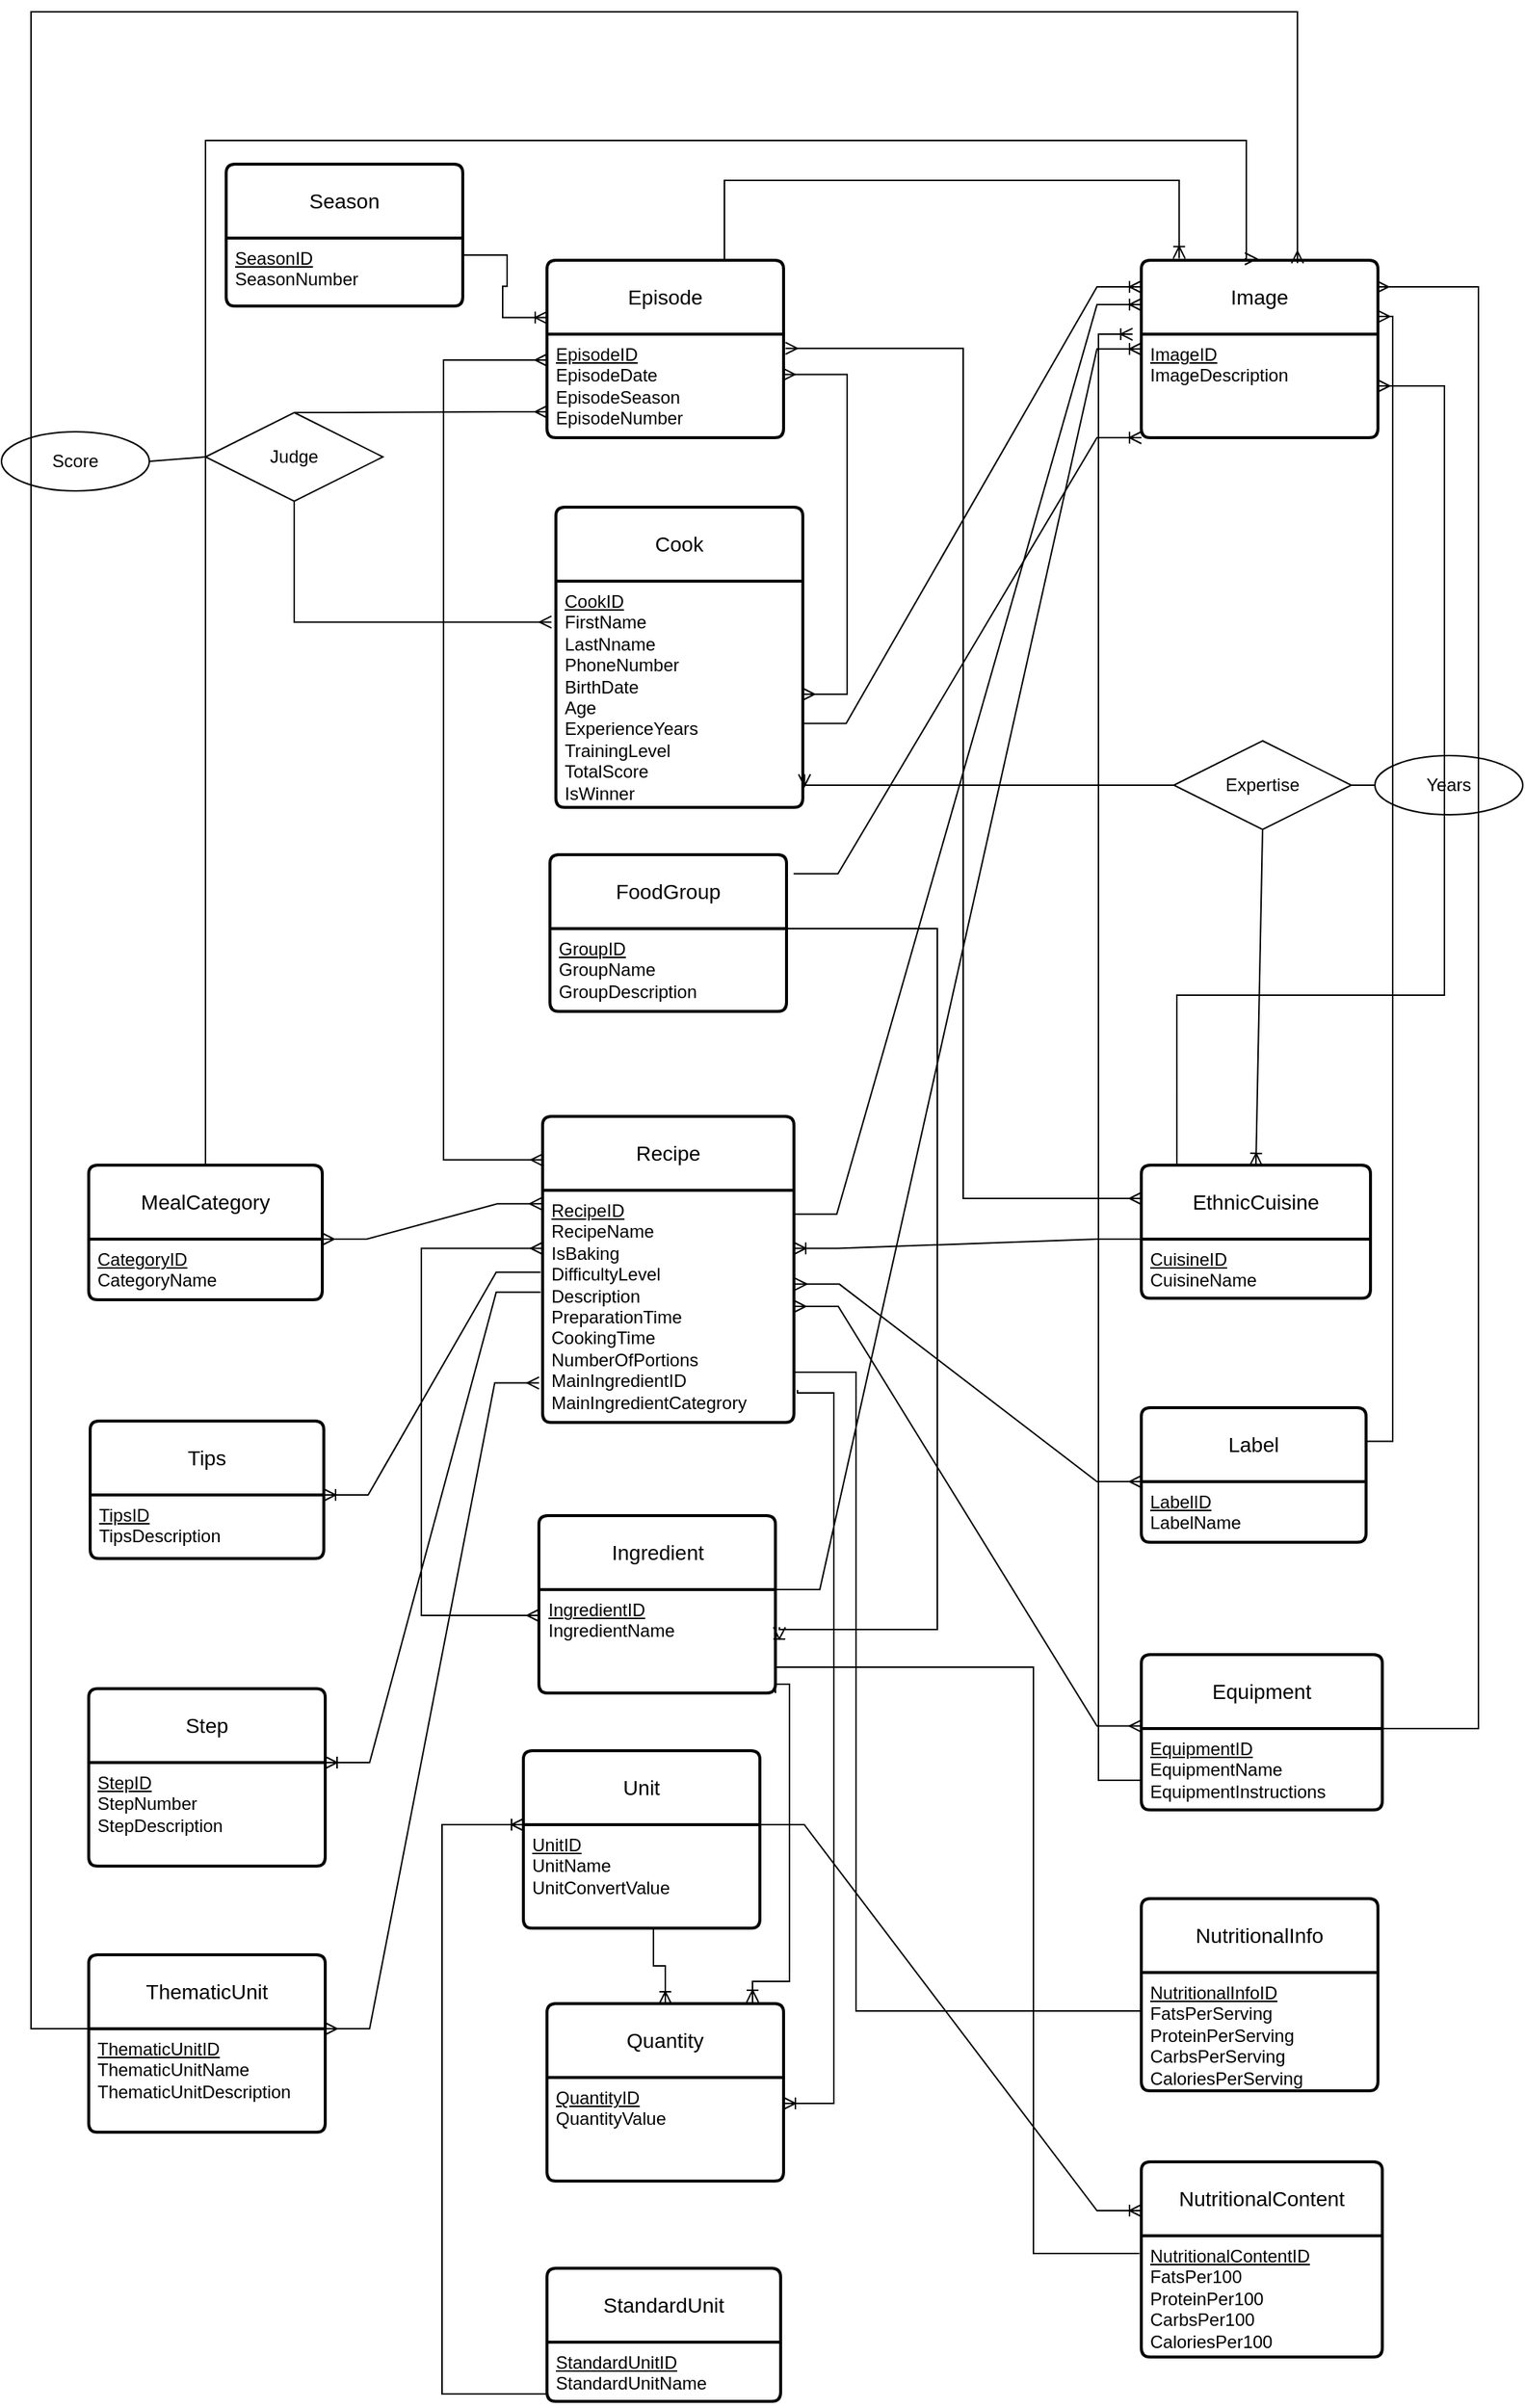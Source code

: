 <mxfile version="24.2.1" type="github">
  <diagram name="Page-1" id="vZL2R9rKv9laP-wcjCIe">
    <mxGraphModel dx="1690" dy="1369" grid="0" gridSize="10" guides="1" tooltips="1" connect="1" arrows="1" fold="1" page="0" pageScale="1" pageWidth="850" pageHeight="1100" math="0" shadow="0">
      <root>
        <mxCell id="0" />
        <mxCell id="1" parent="0" />
        <mxCell id="avBrp512WOhUkqU3lyuj-1" value="Recipe" style="swimlane;childLayout=stackLayout;horizontal=1;startSize=50;horizontalStack=0;rounded=1;fontSize=14;fontStyle=0;strokeWidth=2;resizeParent=0;resizeLast=1;shadow=0;dashed=0;align=center;arcSize=4;whiteSpace=wrap;html=1;" parent="1" vertex="1">
          <mxGeometry x="113" y="96" width="170" height="207" as="geometry" />
        </mxCell>
        <mxCell id="avBrp512WOhUkqU3lyuj-2" value="&lt;u&gt;RecipeID&lt;/u&gt;&lt;div&gt;RecipeName&lt;/div&gt;&lt;div&gt;IsBaking&lt;/div&gt;&lt;div&gt;DifficultyLevel&lt;/div&gt;&lt;div&gt;Description&lt;/div&gt;&lt;div&gt;PreparationTime&lt;/div&gt;&lt;div&gt;CookingTime&lt;/div&gt;&lt;div&gt;NumberOfPortions&lt;/div&gt;&lt;div&gt;MainIngredientID&lt;/div&gt;&lt;div&gt;MainIngredientCategrory&lt;/div&gt;" style="align=left;strokeColor=none;fillColor=none;spacingLeft=4;fontSize=12;verticalAlign=top;resizable=0;rotatable=0;part=1;html=1;" parent="avBrp512WOhUkqU3lyuj-1" vertex="1">
          <mxGeometry y="50" width="170" height="157" as="geometry" />
        </mxCell>
        <mxCell id="avBrp512WOhUkqU3lyuj-3" value="EthnicCuisine" style="swimlane;childLayout=stackLayout;horizontal=1;startSize=50;horizontalStack=0;rounded=1;fontSize=14;fontStyle=0;strokeWidth=2;resizeParent=0;resizeLast=1;shadow=0;dashed=0;align=center;arcSize=4;whiteSpace=wrap;html=1;" parent="1" vertex="1">
          <mxGeometry x="518" y="129" width="155" height="90" as="geometry" />
        </mxCell>
        <mxCell id="avBrp512WOhUkqU3lyuj-4" value="&lt;u&gt;CuisineID&lt;/u&gt;&lt;div&gt;CuisineName&lt;/div&gt;" style="align=left;strokeColor=none;fillColor=none;spacingLeft=4;fontSize=12;verticalAlign=top;resizable=0;rotatable=0;part=1;html=1;" parent="avBrp512WOhUkqU3lyuj-3" vertex="1">
          <mxGeometry y="50" width="155" height="40" as="geometry" />
        </mxCell>
        <mxCell id="avBrp512WOhUkqU3lyuj-11" value="Label" style="swimlane;childLayout=stackLayout;horizontal=1;startSize=50;horizontalStack=0;rounded=1;fontSize=14;fontStyle=0;strokeWidth=2;resizeParent=0;resizeLast=1;shadow=0;dashed=0;align=center;arcSize=4;whiteSpace=wrap;html=1;" parent="1" vertex="1">
          <mxGeometry x="518" y="293" width="152" height="91" as="geometry" />
        </mxCell>
        <mxCell id="avBrp512WOhUkqU3lyuj-12" value="&lt;u&gt;LabelID&lt;/u&gt;&lt;div&gt;LabelName&lt;/div&gt;" style="align=left;strokeColor=none;fillColor=none;spacingLeft=4;fontSize=12;verticalAlign=top;resizable=0;rotatable=0;part=1;html=1;" parent="avBrp512WOhUkqU3lyuj-11" vertex="1">
          <mxGeometry y="50" width="152" height="41" as="geometry" />
        </mxCell>
        <mxCell id="avBrp512WOhUkqU3lyuj-13" value="Equipment" style="swimlane;childLayout=stackLayout;horizontal=1;startSize=50;horizontalStack=0;rounded=1;fontSize=14;fontStyle=0;strokeWidth=2;resizeParent=0;resizeLast=1;shadow=0;dashed=0;align=center;arcSize=4;whiteSpace=wrap;html=1;" parent="1" vertex="1">
          <mxGeometry x="518" y="460" width="163" height="105" as="geometry" />
        </mxCell>
        <mxCell id="avBrp512WOhUkqU3lyuj-14" value="&lt;u&gt;EquipmentID&lt;/u&gt;&lt;div&gt;EquipmentName&lt;/div&gt;&lt;div&gt;EquipmentInstructions&lt;/div&gt;" style="align=left;strokeColor=none;fillColor=none;spacingLeft=4;fontSize=12;verticalAlign=top;resizable=0;rotatable=0;part=1;html=1;" parent="avBrp512WOhUkqU3lyuj-13" vertex="1">
          <mxGeometry y="50" width="163" height="55" as="geometry" />
        </mxCell>
        <mxCell id="avBrp512WOhUkqU3lyuj-15" value="MealCategory" style="swimlane;childLayout=stackLayout;horizontal=1;startSize=50;horizontalStack=0;rounded=1;fontSize=14;fontStyle=0;strokeWidth=2;resizeParent=0;resizeLast=1;shadow=0;dashed=0;align=center;arcSize=4;whiteSpace=wrap;html=1;" parent="1" vertex="1">
          <mxGeometry x="-194" y="129" width="158" height="91" as="geometry" />
        </mxCell>
        <mxCell id="avBrp512WOhUkqU3lyuj-16" value="&lt;u&gt;CategoryID&lt;/u&gt;&lt;div&gt;CategoryName&lt;/div&gt;" style="align=left;strokeColor=none;fillColor=none;spacingLeft=4;fontSize=12;verticalAlign=top;resizable=0;rotatable=0;part=1;html=1;" parent="avBrp512WOhUkqU3lyuj-15" vertex="1">
          <mxGeometry y="50" width="158" height="41" as="geometry" />
        </mxCell>
        <mxCell id="avBrp512WOhUkqU3lyuj-17" value="Tips" style="swimlane;childLayout=stackLayout;horizontal=1;startSize=50;horizontalStack=0;rounded=1;fontSize=14;fontStyle=0;strokeWidth=2;resizeParent=0;resizeLast=1;shadow=0;dashed=0;align=center;arcSize=4;whiteSpace=wrap;html=1;" parent="1" vertex="1">
          <mxGeometry x="-193" y="302" width="158" height="93" as="geometry" />
        </mxCell>
        <mxCell id="avBrp512WOhUkqU3lyuj-18" value="&lt;u&gt;TipsID&lt;/u&gt;&lt;div&gt;TipsDescription&lt;/div&gt;" style="align=left;strokeColor=none;fillColor=none;spacingLeft=4;fontSize=12;verticalAlign=top;resizable=0;rotatable=0;part=1;html=1;" parent="avBrp512WOhUkqU3lyuj-17" vertex="1">
          <mxGeometry y="50" width="158" height="43" as="geometry" />
        </mxCell>
        <mxCell id="avBrp512WOhUkqU3lyuj-19" value="Step" style="swimlane;childLayout=stackLayout;horizontal=1;startSize=50;horizontalStack=0;rounded=1;fontSize=14;fontStyle=0;strokeWidth=2;resizeParent=0;resizeLast=1;shadow=0;dashed=0;align=center;arcSize=4;whiteSpace=wrap;html=1;" parent="1" vertex="1">
          <mxGeometry x="-194" y="483" width="160" height="120" as="geometry" />
        </mxCell>
        <mxCell id="avBrp512WOhUkqU3lyuj-20" value="&lt;u&gt;StepID&lt;/u&gt;&lt;div&gt;StepNumber&lt;/div&gt;&lt;div&gt;StepDescription&lt;/div&gt;" style="align=left;strokeColor=none;fillColor=none;spacingLeft=4;fontSize=12;verticalAlign=top;resizable=0;rotatable=0;part=1;html=1;" parent="avBrp512WOhUkqU3lyuj-19" vertex="1">
          <mxGeometry y="50" width="160" height="70" as="geometry" />
        </mxCell>
        <mxCell id="avBrp512WOhUkqU3lyuj-21" value="Ingredient" style="swimlane;childLayout=stackLayout;horizontal=1;startSize=50;horizontalStack=0;rounded=1;fontSize=14;fontStyle=0;strokeWidth=2;resizeParent=0;resizeLast=1;shadow=0;dashed=0;align=center;arcSize=4;whiteSpace=wrap;html=1;" parent="1" vertex="1">
          <mxGeometry x="110.5" y="366" width="160" height="120" as="geometry" />
        </mxCell>
        <mxCell id="avBrp512WOhUkqU3lyuj-22" value="&lt;u&gt;IngredientID&lt;/u&gt;&lt;div&gt;IngredientName&lt;/div&gt;" style="align=left;strokeColor=none;fillColor=none;spacingLeft=4;fontSize=12;verticalAlign=top;resizable=0;rotatable=0;part=1;html=1;" parent="avBrp512WOhUkqU3lyuj-21" vertex="1">
          <mxGeometry y="50" width="160" height="70" as="geometry" />
        </mxCell>
        <mxCell id="avBrp512WOhUkqU3lyuj-23" value="Unit" style="swimlane;childLayout=stackLayout;horizontal=1;startSize=50;horizontalStack=0;rounded=1;fontSize=14;fontStyle=0;strokeWidth=2;resizeParent=0;resizeLast=1;shadow=0;dashed=0;align=center;arcSize=4;whiteSpace=wrap;html=1;" parent="1" vertex="1">
          <mxGeometry x="100" y="525" width="160" height="120" as="geometry" />
        </mxCell>
        <mxCell id="avBrp512WOhUkqU3lyuj-24" value="&lt;u&gt;UnitID&lt;/u&gt;&lt;div&gt;UnitName&lt;/div&gt;&lt;div&gt;UnitConvertValue&lt;/div&gt;" style="align=left;strokeColor=none;fillColor=none;spacingLeft=4;fontSize=12;verticalAlign=top;resizable=0;rotatable=0;part=1;html=1;" parent="avBrp512WOhUkqU3lyuj-23" vertex="1">
          <mxGeometry y="50" width="160" height="70" as="geometry" />
        </mxCell>
        <mxCell id="avBrp512WOhUkqU3lyuj-25" value="Quantity" style="swimlane;childLayout=stackLayout;horizontal=1;startSize=50;horizontalStack=0;rounded=1;fontSize=14;fontStyle=0;strokeWidth=2;resizeParent=0;resizeLast=1;shadow=0;dashed=0;align=center;arcSize=4;whiteSpace=wrap;html=1;" parent="1" vertex="1">
          <mxGeometry x="116" y="696" width="160" height="120" as="geometry" />
        </mxCell>
        <mxCell id="avBrp512WOhUkqU3lyuj-26" value="&lt;u&gt;QuantityID&lt;/u&gt;&lt;div&gt;QuantityValue&lt;/div&gt;" style="align=left;strokeColor=none;fillColor=none;spacingLeft=4;fontSize=12;verticalAlign=top;resizable=0;rotatable=0;part=1;html=1;" parent="avBrp512WOhUkqU3lyuj-25" vertex="1">
          <mxGeometry y="50" width="160" height="70" as="geometry" />
        </mxCell>
        <mxCell id="avBrp512WOhUkqU3lyuj-27" value="StandardUnit" style="swimlane;childLayout=stackLayout;horizontal=1;startSize=50;horizontalStack=0;rounded=1;fontSize=14;fontStyle=0;strokeWidth=2;resizeParent=0;resizeLast=1;shadow=0;dashed=0;align=center;arcSize=4;whiteSpace=wrap;html=1;" parent="1" vertex="1">
          <mxGeometry x="116" y="875" width="158" height="90" as="geometry" />
        </mxCell>
        <mxCell id="avBrp512WOhUkqU3lyuj-28" value="&lt;div&gt;&lt;u&gt;StandardUnitID&lt;/u&gt;&lt;/div&gt;&lt;div&gt;StandardUnitName&lt;/div&gt;" style="align=left;strokeColor=none;fillColor=none;spacingLeft=4;fontSize=12;verticalAlign=top;resizable=0;rotatable=0;part=1;html=1;" parent="avBrp512WOhUkqU3lyuj-27" vertex="1">
          <mxGeometry y="50" width="158" height="40" as="geometry" />
        </mxCell>
        <mxCell id="avBrp512WOhUkqU3lyuj-29" value="FoodGroup" style="swimlane;childLayout=stackLayout;horizontal=1;startSize=50;horizontalStack=0;rounded=1;fontSize=14;fontStyle=0;strokeWidth=2;resizeParent=0;resizeLast=1;shadow=0;dashed=0;align=center;arcSize=4;whiteSpace=wrap;html=1;" parent="1" vertex="1">
          <mxGeometry x="118" y="-81" width="160" height="106" as="geometry" />
        </mxCell>
        <mxCell id="avBrp512WOhUkqU3lyuj-30" value="&lt;u&gt;GroupID&lt;/u&gt;&lt;div&gt;GroupName&lt;/div&gt;&lt;div&gt;GroupDescription&lt;/div&gt;" style="align=left;strokeColor=none;fillColor=none;spacingLeft=4;fontSize=12;verticalAlign=top;resizable=0;rotatable=0;part=1;html=1;" parent="avBrp512WOhUkqU3lyuj-29" vertex="1">
          <mxGeometry y="50" width="160" height="56" as="geometry" />
        </mxCell>
        <mxCell id="avBrp512WOhUkqU3lyuj-31" value="ThematicUnit" style="swimlane;childLayout=stackLayout;horizontal=1;startSize=50;horizontalStack=0;rounded=1;fontSize=14;fontStyle=0;strokeWidth=2;resizeParent=0;resizeLast=1;shadow=0;dashed=0;align=center;arcSize=4;whiteSpace=wrap;html=1;" parent="1" vertex="1">
          <mxGeometry x="-194" y="663" width="160" height="120" as="geometry" />
        </mxCell>
        <mxCell id="avBrp512WOhUkqU3lyuj-32" value="&lt;u&gt;ThematicUnitID&lt;/u&gt;&lt;div&gt;ThematicUnitName&lt;/div&gt;&lt;div&gt;ThematicUnitDescription&lt;/div&gt;" style="align=left;strokeColor=none;fillColor=none;spacingLeft=4;fontSize=12;verticalAlign=top;resizable=0;rotatable=0;part=1;html=1;" parent="avBrp512WOhUkqU3lyuj-31" vertex="1">
          <mxGeometry y="50" width="160" height="70" as="geometry" />
        </mxCell>
        <mxCell id="avBrp512WOhUkqU3lyuj-33" value="Cook" style="swimlane;childLayout=stackLayout;horizontal=1;startSize=50;horizontalStack=0;rounded=1;fontSize=14;fontStyle=0;strokeWidth=2;resizeParent=0;resizeLast=1;shadow=0;dashed=0;align=center;arcSize=4;whiteSpace=wrap;html=1;" parent="1" vertex="1">
          <mxGeometry x="122" y="-316" width="167" height="203" as="geometry" />
        </mxCell>
        <mxCell id="avBrp512WOhUkqU3lyuj-34" value="&lt;u&gt;CookID&lt;/u&gt;&lt;div&gt;FirstName&lt;/div&gt;&lt;div&gt;LastNname&lt;/div&gt;&lt;div&gt;PhoneNumber&lt;/div&gt;&lt;div&gt;BirthDate&lt;/div&gt;&lt;div&gt;Age&lt;/div&gt;&lt;div&gt;ExperienceYears&lt;/div&gt;&lt;div&gt;TrainingLevel&lt;/div&gt;&lt;div&gt;TotalScore&lt;/div&gt;&lt;div&gt;IsWinner&lt;/div&gt;" style="align=left;strokeColor=none;fillColor=none;spacingLeft=4;fontSize=12;verticalAlign=top;resizable=0;rotatable=0;part=1;html=1;" parent="avBrp512WOhUkqU3lyuj-33" vertex="1">
          <mxGeometry y="50" width="167" height="153" as="geometry" />
        </mxCell>
        <mxCell id="avBrp512WOhUkqU3lyuj-37" value="Episode" style="swimlane;childLayout=stackLayout;horizontal=1;startSize=50;horizontalStack=0;rounded=1;fontSize=14;fontStyle=0;strokeWidth=2;resizeParent=0;resizeLast=1;shadow=0;dashed=0;align=center;arcSize=4;whiteSpace=wrap;html=1;" parent="1" vertex="1">
          <mxGeometry x="116" y="-483" width="160" height="120" as="geometry" />
        </mxCell>
        <mxCell id="avBrp512WOhUkqU3lyuj-38" value="&lt;u&gt;EpisodeID&lt;/u&gt;&lt;div&gt;EpisodeDate&lt;/div&gt;&lt;div&gt;EpisodeSeason&lt;/div&gt;&lt;div&gt;EpisodeNumber&lt;/div&gt;&lt;div&gt;&lt;br&gt;&lt;/div&gt;" style="align=left;strokeColor=none;fillColor=none;spacingLeft=4;fontSize=12;verticalAlign=top;resizable=0;rotatable=0;part=1;html=1;" parent="avBrp512WOhUkqU3lyuj-37" vertex="1">
          <mxGeometry y="50" width="160" height="70" as="geometry" />
        </mxCell>
        <mxCell id="avBrp512WOhUkqU3lyuj-39" value="Image" style="swimlane;childLayout=stackLayout;horizontal=1;startSize=50;horizontalStack=0;rounded=1;fontSize=14;fontStyle=0;strokeWidth=2;resizeParent=0;resizeLast=1;shadow=0;dashed=0;align=center;arcSize=4;whiteSpace=wrap;html=1;" parent="1" vertex="1">
          <mxGeometry x="518" y="-483" width="160" height="120" as="geometry" />
        </mxCell>
        <mxCell id="avBrp512WOhUkqU3lyuj-40" value="&lt;u&gt;ImageID&lt;/u&gt;&lt;div&gt;ImageDescription&lt;/div&gt;" style="align=left;strokeColor=none;fillColor=none;spacingLeft=4;fontSize=12;verticalAlign=top;resizable=0;rotatable=0;part=1;html=1;" parent="avBrp512WOhUkqU3lyuj-39" vertex="1">
          <mxGeometry y="50" width="160" height="70" as="geometry" />
        </mxCell>
        <mxCell id="avBrp512WOhUkqU3lyuj-44" value="NutritionalInfo" style="swimlane;childLayout=stackLayout;horizontal=1;startSize=50;horizontalStack=0;rounded=1;fontSize=14;fontStyle=0;strokeWidth=2;resizeParent=0;resizeLast=1;shadow=0;dashed=0;align=center;arcSize=4;whiteSpace=wrap;html=1;" parent="1" vertex="1">
          <mxGeometry x="518" y="625" width="160" height="130" as="geometry" />
        </mxCell>
        <mxCell id="avBrp512WOhUkqU3lyuj-45" value="&lt;div&gt;&lt;u&gt;NutritionalInfoID&lt;/u&gt;&lt;/div&gt;&lt;div&gt;FatsPerServing&lt;/div&gt;&lt;div&gt;ProteinPerServing&lt;/div&gt;&lt;div&gt;CarbsPerServing&lt;/div&gt;&lt;div&gt;CaloriesPerServing&lt;/div&gt;" style="align=left;strokeColor=none;fillColor=none;spacingLeft=4;fontSize=12;verticalAlign=top;resizable=0;rotatable=0;part=1;html=1;" parent="avBrp512WOhUkqU3lyuj-44" vertex="1">
          <mxGeometry y="50" width="160" height="80" as="geometry" />
        </mxCell>
        <mxCell id="avBrp512WOhUkqU3lyuj-46" value="NutritionalContent" style="swimlane;childLayout=stackLayout;horizontal=1;startSize=50;horizontalStack=0;rounded=1;fontSize=14;fontStyle=0;strokeWidth=2;resizeParent=0;resizeLast=1;shadow=0;dashed=0;align=center;arcSize=4;whiteSpace=wrap;html=1;" parent="1" vertex="1">
          <mxGeometry x="518" y="803" width="163" height="132" as="geometry" />
        </mxCell>
        <mxCell id="avBrp512WOhUkqU3lyuj-47" value="&lt;u&gt;NutritionalContentID&lt;/u&gt;&lt;div&gt;FatsPer100&lt;/div&gt;&lt;div&gt;ProteinPer100&lt;/div&gt;&lt;div&gt;CarbsPer100&lt;/div&gt;&lt;div&gt;CaloriesPer100&lt;/div&gt;" style="align=left;strokeColor=none;fillColor=none;spacingLeft=4;fontSize=12;verticalAlign=top;resizable=0;rotatable=0;part=1;html=1;" parent="avBrp512WOhUkqU3lyuj-46" vertex="1">
          <mxGeometry y="50" width="163" height="82" as="geometry" />
        </mxCell>
        <mxCell id="avBrp512WOhUkqU3lyuj-54" value="" style="edgeStyle=entityRelationEdgeStyle;fontSize=12;html=1;endArrow=ERoneToMany;rounded=0;entryX=1;entryY=0.25;entryDx=0;entryDy=0;exitX=0;exitY=0;exitDx=0;exitDy=0;" parent="1" source="avBrp512WOhUkqU3lyuj-4" target="avBrp512WOhUkqU3lyuj-2" edge="1">
          <mxGeometry width="100" height="100" relative="1" as="geometry">
            <mxPoint x="449" y="179" as="sourcePoint" />
            <mxPoint x="417" y="243" as="targetPoint" />
            <Array as="points">
              <mxPoint x="363" y="228" />
            </Array>
          </mxGeometry>
        </mxCell>
        <mxCell id="avBrp512WOhUkqU3lyuj-59" value="" style="edgeStyle=entityRelationEdgeStyle;fontSize=12;html=1;endArrow=ERoneToMany;rounded=0;entryX=1;entryY=0;entryDx=0;entryDy=0;exitX=-0.008;exitY=0.353;exitDx=0;exitDy=0;exitPerimeter=0;" parent="1" source="avBrp512WOhUkqU3lyuj-2" target="avBrp512WOhUkqU3lyuj-18" edge="1">
          <mxGeometry width="100" height="100" relative="1" as="geometry">
            <mxPoint x="2" y="358" as="sourcePoint" />
            <mxPoint x="102" y="258" as="targetPoint" />
          </mxGeometry>
        </mxCell>
        <mxCell id="avBrp512WOhUkqU3lyuj-60" value="" style="edgeStyle=entityRelationEdgeStyle;fontSize=12;html=1;endArrow=ERoneToMany;rounded=0;entryX=1;entryY=0;entryDx=0;entryDy=0;exitX=-0.008;exitY=0.439;exitDx=0;exitDy=0;exitPerimeter=0;" parent="1" source="avBrp512WOhUkqU3lyuj-2" target="avBrp512WOhUkqU3lyuj-20" edge="1">
          <mxGeometry width="100" height="100" relative="1" as="geometry">
            <mxPoint x="-7" y="472" as="sourcePoint" />
            <mxPoint x="93" y="372" as="targetPoint" />
          </mxGeometry>
        </mxCell>
        <mxCell id="avBrp512WOhUkqU3lyuj-62" value="" style="edgeStyle=entityRelationEdgeStyle;fontSize=12;html=1;endArrow=ERmany;startArrow=ERmany;rounded=0;entryX=-0.004;entryY=0.058;entryDx=0;entryDy=0;entryPerimeter=0;exitX=1;exitY=0;exitDx=0;exitDy=0;" parent="1" source="avBrp512WOhUkqU3lyuj-16" target="avBrp512WOhUkqU3lyuj-2" edge="1">
          <mxGeometry width="100" height="100" relative="1" as="geometry">
            <mxPoint x="-18" y="238" as="sourcePoint" />
            <mxPoint x="82" y="138" as="targetPoint" />
          </mxGeometry>
        </mxCell>
        <mxCell id="avBrp512WOhUkqU3lyuj-63" value="" style="edgeStyle=entityRelationEdgeStyle;fontSize=12;html=1;endArrow=ERmany;startArrow=ERmany;rounded=0;entryX=0;entryY=0;entryDx=0;entryDy=0;exitX=1.004;exitY=0.404;exitDx=0;exitDy=0;exitPerimeter=0;" parent="1" source="avBrp512WOhUkqU3lyuj-2" target="avBrp512WOhUkqU3lyuj-12" edge="1">
          <mxGeometry width="100" height="100" relative="1" as="geometry">
            <mxPoint x="324" y="269" as="sourcePoint" />
            <mxPoint x="362" y="380" as="targetPoint" />
          </mxGeometry>
        </mxCell>
        <mxCell id="avBrp512WOhUkqU3lyuj-64" value="" style="edgeStyle=entityRelationEdgeStyle;fontSize=12;html=1;endArrow=ERmany;startArrow=ERmany;rounded=0;entryX=0;entryY=0.46;entryDx=0;entryDy=0;entryPerimeter=0;" parent="1" source="avBrp512WOhUkqU3lyuj-2" target="avBrp512WOhUkqU3lyuj-13" edge="1">
          <mxGeometry width="100" height="100" relative="1" as="geometry">
            <mxPoint x="283.0" y="249.003" as="sourcePoint" />
            <mxPoint x="513.07" y="508.35" as="targetPoint" />
          </mxGeometry>
        </mxCell>
        <mxCell id="avBrp512WOhUkqU3lyuj-81" value="" style="endArrow=none;html=1;rounded=0;exitX=1;exitY=0.75;exitDx=0;exitDy=0;entryX=0;entryY=0.5;entryDx=0;entryDy=0;edgeStyle=orthogonalEdgeStyle;" parent="1" source="avBrp512WOhUkqU3lyuj-2" target="avBrp512WOhUkqU3lyuj-44" edge="1">
          <mxGeometry relative="1" as="geometry">
            <mxPoint x="319" y="510" as="sourcePoint" />
            <mxPoint x="479" y="510" as="targetPoint" />
            <Array as="points">
              <mxPoint x="325" y="269" />
              <mxPoint x="325" y="701" />
            </Array>
          </mxGeometry>
        </mxCell>
        <mxCell id="avBrp512WOhUkqU3lyuj-82" value="" style="edgeStyle=orthogonalEdgeStyle;fontSize=12;html=1;endArrow=ERoneToMany;rounded=0;entryX=1.017;entryY=0.363;entryDx=0;entryDy=0;entryPerimeter=0;exitX=1;exitY=0;exitDx=0;exitDy=0;" parent="1" source="avBrp512WOhUkqU3lyuj-30" target="avBrp512WOhUkqU3lyuj-22" edge="1">
          <mxGeometry width="100" height="100" relative="1" as="geometry">
            <mxPoint x="342" y="144" as="sourcePoint" />
            <mxPoint x="442" y="44" as="targetPoint" />
            <Array as="points">
              <mxPoint x="276" y="-31" />
              <mxPoint x="380" y="-31" />
              <mxPoint x="380" y="443" />
              <mxPoint x="273" y="443" />
            </Array>
          </mxGeometry>
        </mxCell>
        <mxCell id="avBrp512WOhUkqU3lyuj-83" value="" style="edgeStyle=orthogonalEdgeStyle;fontSize=12;html=1;endArrow=ERoneToMany;rounded=0;entryX=1;entryY=0.25;entryDx=0;entryDy=0;exitX=1.014;exitY=0.86;exitDx=0;exitDy=0;exitPerimeter=0;" parent="1" source="avBrp512WOhUkqU3lyuj-2" target="avBrp512WOhUkqU3lyuj-26" edge="1">
          <mxGeometry width="100" height="100" relative="1" as="geometry">
            <mxPoint x="319" y="857" as="sourcePoint" />
            <mxPoint x="419" y="757" as="targetPoint" />
            <Array as="points">
              <mxPoint x="310" y="283" />
              <mxPoint x="310" y="764" />
            </Array>
          </mxGeometry>
        </mxCell>
        <mxCell id="avBrp512WOhUkqU3lyuj-84" value="" style="edgeStyle=orthogonalEdgeStyle;fontSize=12;html=1;endArrow=ERoneToMany;rounded=0;entryX=0;entryY=0;entryDx=0;entryDy=0;exitX=0;exitY=0.5;exitDx=0;exitDy=0;" parent="1" source="avBrp512WOhUkqU3lyuj-28" target="avBrp512WOhUkqU3lyuj-24" edge="1">
          <mxGeometry width="100" height="100" relative="1" as="geometry">
            <mxPoint x="-50" y="915" as="sourcePoint" />
            <mxPoint x="50" y="815" as="targetPoint" />
            <Array as="points">
              <mxPoint x="45" y="960" />
              <mxPoint x="45" y="575" />
            </Array>
          </mxGeometry>
        </mxCell>
        <mxCell id="avBrp512WOhUkqU3lyuj-85" value="" style="edgeStyle=orthogonalEdgeStyle;fontSize=12;html=1;endArrow=ERoneToMany;rounded=0;entryX=0.5;entryY=0;entryDx=0;entryDy=0;exitX=0.55;exitY=0.986;exitDx=0;exitDy=0;exitPerimeter=0;" parent="1" source="avBrp512WOhUkqU3lyuj-24" target="avBrp512WOhUkqU3lyuj-25" edge="1">
          <mxGeometry width="100" height="100" relative="1" as="geometry">
            <mxPoint x="48" y="762" as="sourcePoint" />
            <mxPoint x="148" y="662" as="targetPoint" />
          </mxGeometry>
        </mxCell>
        <mxCell id="avBrp512WOhUkqU3lyuj-86" value="" style="endArrow=none;html=1;rounded=0;exitX=1;exitY=0.75;exitDx=0;exitDy=0;entryX=-0.008;entryY=0.158;entryDx=0;entryDy=0;entryPerimeter=0;edgeStyle=orthogonalEdgeStyle;" parent="1" source="avBrp512WOhUkqU3lyuj-22" target="avBrp512WOhUkqU3lyuj-47" edge="1">
          <mxGeometry relative="1" as="geometry">
            <mxPoint x="359" y="600" as="sourcePoint" />
            <mxPoint x="519" y="600" as="targetPoint" />
            <Array as="points">
              <mxPoint x="445" y="469" />
              <mxPoint x="445" y="865" />
            </Array>
          </mxGeometry>
        </mxCell>
        <mxCell id="avBrp512WOhUkqU3lyuj-87" value="" style="edgeStyle=orthogonalEdgeStyle;fontSize=12;html=1;endArrow=ERoneToMany;rounded=0;entryX=0.869;entryY=-0.008;entryDx=0;entryDy=0;entryPerimeter=0;exitX=1;exitY=1;exitDx=0;exitDy=0;" parent="1" source="avBrp512WOhUkqU3lyuj-22" target="avBrp512WOhUkqU3lyuj-25" edge="1">
          <mxGeometry width="100" height="100" relative="1" as="geometry">
            <mxPoint x="348" y="778" as="sourcePoint" />
            <mxPoint x="448" y="678" as="targetPoint" />
            <Array as="points">
              <mxPoint x="271" y="480" />
              <mxPoint x="280" y="480" />
              <mxPoint x="280" y="681" />
              <mxPoint x="255" y="681" />
            </Array>
          </mxGeometry>
        </mxCell>
        <mxCell id="avBrp512WOhUkqU3lyuj-88" value="" style="edgeStyle=entityRelationEdgeStyle;fontSize=12;html=1;endArrow=ERmany;startArrow=ERmany;rounded=0;exitX=1;exitY=0;exitDx=0;exitDy=0;entryX=-0.014;entryY=0.83;entryDx=0;entryDy=0;entryPerimeter=0;" parent="1" source="avBrp512WOhUkqU3lyuj-32" target="avBrp512WOhUkqU3lyuj-2" edge="1">
          <mxGeometry width="100" height="100" relative="1" as="geometry">
            <mxPoint x="-31" y="639" as="sourcePoint" />
            <mxPoint x="69" y="539" as="targetPoint" />
          </mxGeometry>
        </mxCell>
        <mxCell id="avBrp512WOhUkqU3lyuj-95" value="Judge" style="shape=rhombus;perimeter=rhombusPerimeter;whiteSpace=wrap;html=1;align=center;" parent="1" vertex="1">
          <mxGeometry x="-115" y="-380" width="120" height="60" as="geometry" />
        </mxCell>
        <mxCell id="avBrp512WOhUkqU3lyuj-96" value="" style="edgeStyle=elbowEdgeStyle;fontSize=12;html=1;endArrow=ERmany;rounded=0;entryX=-0.018;entryY=0.181;entryDx=0;entryDy=0;entryPerimeter=0;exitX=0.5;exitY=1;exitDx=0;exitDy=0;" parent="1" source="avBrp512WOhUkqU3lyuj-95" target="avBrp512WOhUkqU3lyuj-34" edge="1">
          <mxGeometry width="100" height="100" relative="1" as="geometry">
            <mxPoint x="-76" y="-53" as="sourcePoint" />
            <mxPoint x="24" y="-153" as="targetPoint" />
            <Array as="points">
              <mxPoint x="-55" y="-231" />
            </Array>
          </mxGeometry>
        </mxCell>
        <mxCell id="avBrp512WOhUkqU3lyuj-97" value="" style="edgeStyle=entityRelationEdgeStyle;fontSize=12;html=1;endArrow=ERmany;rounded=0;entryX=0;entryY=0.75;entryDx=0;entryDy=0;exitX=0.5;exitY=0;exitDx=0;exitDy=0;" parent="1" source="avBrp512WOhUkqU3lyuj-95" target="avBrp512WOhUkqU3lyuj-38" edge="1">
          <mxGeometry width="100" height="100" relative="1" as="geometry">
            <mxPoint x="-143" y="-206" as="sourcePoint" />
            <mxPoint x="-43" y="-306" as="targetPoint" />
          </mxGeometry>
        </mxCell>
        <mxCell id="avBrp512WOhUkqU3lyuj-100" value="" style="edgeStyle=orthogonalEdgeStyle;fontSize=12;html=1;endArrow=ERoneToMany;rounded=0;entryX=0.16;entryY=-0.01;entryDx=0;entryDy=0;exitX=0.75;exitY=0;exitDx=0;exitDy=0;entryPerimeter=0;" parent="1" source="avBrp512WOhUkqU3lyuj-37" target="avBrp512WOhUkqU3lyuj-39" edge="1">
          <mxGeometry width="100" height="100" relative="1" as="geometry">
            <mxPoint x="482" y="-162" as="sourcePoint" />
            <mxPoint x="582" y="-262" as="targetPoint" />
            <Array as="points">
              <mxPoint x="236" y="-537" />
              <mxPoint x="544" y="-537" />
            </Array>
          </mxGeometry>
        </mxCell>
        <mxCell id="avBrp512WOhUkqU3lyuj-101" value="" style="edgeStyle=entityRelationEdgeStyle;fontSize=12;html=1;endArrow=ERoneToMany;rounded=0;entryX=0;entryY=0.15;entryDx=0;entryDy=0;entryPerimeter=0;exitX=0.996;exitY=0.629;exitDx=0;exitDy=0;exitPerimeter=0;" parent="1" source="avBrp512WOhUkqU3lyuj-34" target="avBrp512WOhUkqU3lyuj-39" edge="1">
          <mxGeometry width="100" height="100" relative="1" as="geometry">
            <mxPoint x="492" y="-152" as="sourcePoint" />
            <mxPoint x="635" y="-303" as="targetPoint" />
          </mxGeometry>
        </mxCell>
        <mxCell id="avBrp512WOhUkqU3lyuj-102" value="" style="edgeStyle=entityRelationEdgeStyle;fontSize=12;html=1;endArrow=ERoneToMany;rounded=0;entryX=0;entryY=0.25;entryDx=0;entryDy=0;exitX=0.994;exitY=0.103;exitDx=0;exitDy=0;exitPerimeter=0;" parent="1" source="avBrp512WOhUkqU3lyuj-2" target="avBrp512WOhUkqU3lyuj-39" edge="1">
          <mxGeometry width="100" height="100" relative="1" as="geometry">
            <mxPoint x="502" y="-142" as="sourcePoint" />
            <mxPoint x="602" y="-242" as="targetPoint" />
          </mxGeometry>
        </mxCell>
        <mxCell id="avBrp512WOhUkqU3lyuj-103" value="" style="edgeStyle=orthogonalEdgeStyle;fontSize=12;html=1;endArrow=ERoneToMany;rounded=0;entryX=-0.037;entryY=0.417;entryDx=0;entryDy=0;entryPerimeter=0;exitX=0;exitY=0.5;exitDx=0;exitDy=0;" parent="1" source="avBrp512WOhUkqU3lyuj-14" target="avBrp512WOhUkqU3lyuj-39" edge="1">
          <mxGeometry width="100" height="100" relative="1" as="geometry">
            <mxPoint x="512" y="-132" as="sourcePoint" />
            <mxPoint x="612" y="-232" as="targetPoint" />
            <Array as="points">
              <mxPoint x="489" y="545" />
              <mxPoint x="489" y="-433" />
            </Array>
          </mxGeometry>
        </mxCell>
        <mxCell id="avBrp512WOhUkqU3lyuj-104" value="" style="edgeStyle=entityRelationEdgeStyle;fontSize=12;html=1;endArrow=ERoneToMany;rounded=0;entryX=0;entryY=0.5;entryDx=0;entryDy=0;exitX=1;exitY=0;exitDx=0;exitDy=0;" parent="1" source="avBrp512WOhUkqU3lyuj-22" target="avBrp512WOhUkqU3lyuj-39" edge="1">
          <mxGeometry width="100" height="100" relative="1" as="geometry">
            <mxPoint x="522" y="-122" as="sourcePoint" />
            <mxPoint x="622" y="-222" as="targetPoint" />
          </mxGeometry>
        </mxCell>
        <mxCell id="r8XomwirjA-dU1PeyV1h-11" value="" style="edgeStyle=elbowEdgeStyle;fontSize=12;html=1;endArrow=ERmany;startArrow=ERmany;rounded=0;exitX=0;exitY=0.25;exitDx=0;exitDy=0;entryX=0;entryY=0.25;entryDx=0;entryDy=0;" edge="1" parent="1" source="avBrp512WOhUkqU3lyuj-22" target="avBrp512WOhUkqU3lyuj-2">
          <mxGeometry width="100" height="100" relative="1" as="geometry">
            <mxPoint x="193" y="442" as="sourcePoint" />
            <mxPoint x="293" y="342" as="targetPoint" />
            <Array as="points">
              <mxPoint x="31" y="311" />
            </Array>
          </mxGeometry>
        </mxCell>
        <mxCell id="r8XomwirjA-dU1PeyV1h-12" value="" style="edgeStyle=entityRelationEdgeStyle;fontSize=12;html=1;endArrow=ERoneToMany;rounded=0;exitX=1;exitY=0;exitDx=0;exitDy=0;entryX=0;entryY=0.25;entryDx=0;entryDy=0;" edge="1" parent="1" source="avBrp512WOhUkqU3lyuj-24" target="avBrp512WOhUkqU3lyuj-46">
          <mxGeometry width="100" height="100" relative="1" as="geometry">
            <mxPoint x="193" y="708" as="sourcePoint" />
            <mxPoint x="293" y="608" as="targetPoint" />
          </mxGeometry>
        </mxCell>
        <mxCell id="r8XomwirjA-dU1PeyV1h-13" value="Expertise" style="shape=rhombus;perimeter=rhombusPerimeter;whiteSpace=wrap;html=1;align=center;" vertex="1" parent="1">
          <mxGeometry x="540" y="-158" width="120" height="60" as="geometry" />
        </mxCell>
        <mxCell id="r8XomwirjA-dU1PeyV1h-14" value="" style="edgeStyle=elbowEdgeStyle;fontSize=12;html=1;endArrow=ERmany;rounded=0;entryX=1.007;entryY=0.854;entryDx=0;entryDy=0;entryPerimeter=0;exitX=0;exitY=0.5;exitDx=0;exitDy=0;elbow=vertical;" edge="1" parent="1" source="r8XomwirjA-dU1PeyV1h-13" target="avBrp512WOhUkqU3lyuj-34">
          <mxGeometry width="100" height="100" relative="1" as="geometry">
            <mxPoint x="377" y="-75" as="sourcePoint" />
            <mxPoint x="477" y="-175" as="targetPoint" />
            <Array as="points">
              <mxPoint x="417" y="-128" />
            </Array>
          </mxGeometry>
        </mxCell>
        <mxCell id="r8XomwirjA-dU1PeyV1h-15" value="Years" style="ellipse;whiteSpace=wrap;html=1;align=center;" vertex="1" parent="1">
          <mxGeometry x="676" y="-148" width="100" height="40" as="geometry" />
        </mxCell>
        <mxCell id="r8XomwirjA-dU1PeyV1h-16" value="" style="endArrow=none;html=1;rounded=0;exitX=1;exitY=0.5;exitDx=0;exitDy=0;" edge="1" parent="1" source="r8XomwirjA-dU1PeyV1h-13" target="r8XomwirjA-dU1PeyV1h-15">
          <mxGeometry relative="1" as="geometry">
            <mxPoint x="573" y="-128.5" as="sourcePoint" />
            <mxPoint x="675" y="-128" as="targetPoint" />
          </mxGeometry>
        </mxCell>
        <mxCell id="r8XomwirjA-dU1PeyV1h-17" value="" style="fontSize=12;html=1;endArrow=ERoneToMany;rounded=0;entryX=0.5;entryY=0;entryDx=0;entryDy=0;exitX=0.5;exitY=1;exitDx=0;exitDy=0;" edge="1" parent="1" source="r8XomwirjA-dU1PeyV1h-13" target="avBrp512WOhUkqU3lyuj-3">
          <mxGeometry width="100" height="100" relative="1" as="geometry">
            <mxPoint x="193" y="31" as="sourcePoint" />
            <mxPoint x="293" y="-69" as="targetPoint" />
          </mxGeometry>
        </mxCell>
        <mxCell id="r8XomwirjA-dU1PeyV1h-18" value="" style="edgeStyle=elbowEdgeStyle;fontSize=12;html=1;endArrow=ERmany;startArrow=ERmany;rounded=0;exitX=0.001;exitY=0.142;exitDx=0;exitDy=0;exitPerimeter=0;entryX=0;entryY=0.25;entryDx=0;entryDy=0;" edge="1" parent="1" source="avBrp512WOhUkqU3lyuj-1" target="avBrp512WOhUkqU3lyuj-38">
          <mxGeometry width="100" height="100" relative="1" as="geometry">
            <mxPoint x="193" y="-63" as="sourcePoint" />
            <mxPoint x="293" y="-163" as="targetPoint" />
            <Array as="points">
              <mxPoint x="46" y="-138" />
            </Array>
          </mxGeometry>
        </mxCell>
        <mxCell id="r8XomwirjA-dU1PeyV1h-19" value="" style="edgeStyle=elbowEdgeStyle;fontSize=12;html=1;endArrow=ERmany;startArrow=ERmany;rounded=0;exitX=0;exitY=0.25;exitDx=0;exitDy=0;entryX=1.008;entryY=0.137;entryDx=0;entryDy=0;entryPerimeter=0;" edge="1" parent="1" source="avBrp512WOhUkqU3lyuj-3" target="avBrp512WOhUkqU3lyuj-38">
          <mxGeometry width="100" height="100" relative="1" as="geometry">
            <mxPoint x="193" y="-72" as="sourcePoint" />
            <mxPoint x="293" y="-172" as="targetPoint" />
          </mxGeometry>
        </mxCell>
        <mxCell id="r8XomwirjA-dU1PeyV1h-20" value="" style="edgeStyle=entityRelationEdgeStyle;fontSize=12;html=1;endArrow=ERmany;startArrow=ERmany;rounded=0;entryX=0.998;entryY=0.389;entryDx=0;entryDy=0;entryPerimeter=0;" edge="1" parent="1" source="avBrp512WOhUkqU3lyuj-34" target="avBrp512WOhUkqU3lyuj-38">
          <mxGeometry width="100" height="100" relative="1" as="geometry">
            <mxPoint x="193" y="-167" as="sourcePoint" />
            <mxPoint x="293" y="-267" as="targetPoint" />
          </mxGeometry>
        </mxCell>
        <mxCell id="r8XomwirjA-dU1PeyV1h-21" value="Score" style="ellipse;whiteSpace=wrap;html=1;align=center;" vertex="1" parent="1">
          <mxGeometry x="-253" y="-367" width="100" height="40" as="geometry" />
        </mxCell>
        <mxCell id="r8XomwirjA-dU1PeyV1h-22" value="" style="endArrow=none;html=1;rounded=0;exitX=1;exitY=0.5;exitDx=0;exitDy=0;entryX=0;entryY=0.5;entryDx=0;entryDy=0;" edge="1" parent="1" source="r8XomwirjA-dU1PeyV1h-21" target="avBrp512WOhUkqU3lyuj-95">
          <mxGeometry relative="1" as="geometry">
            <mxPoint x="163" y="-217" as="sourcePoint" />
            <mxPoint x="323" y="-217" as="targetPoint" />
          </mxGeometry>
        </mxCell>
        <mxCell id="r8XomwirjA-dU1PeyV1h-23" value="" style="edgeStyle=entityRelationEdgeStyle;fontSize=12;html=1;endArrow=ERoneToMany;rounded=0;exitX=1.03;exitY=0.121;exitDx=0;exitDy=0;exitPerimeter=0;entryX=0;entryY=1;entryDx=0;entryDy=0;" edge="1" parent="1" source="avBrp512WOhUkqU3lyuj-29" target="avBrp512WOhUkqU3lyuj-40">
          <mxGeometry width="100" height="100" relative="1" as="geometry">
            <mxPoint x="193" y="-132" as="sourcePoint" />
            <mxPoint x="293" y="-232" as="targetPoint" />
          </mxGeometry>
        </mxCell>
        <mxCell id="r8XomwirjA-dU1PeyV1h-24" value="" style="edgeStyle=orthogonalEdgeStyle;fontSize=12;html=1;endArrow=ERmany;rounded=0;exitX=0.5;exitY=0;exitDx=0;exitDy=0;" edge="1" parent="1" source="avBrp512WOhUkqU3lyuj-15">
          <mxGeometry width="100" height="100" relative="1" as="geometry">
            <mxPoint x="193" y="109" as="sourcePoint" />
            <mxPoint x="588" y="-484" as="targetPoint" />
            <Array as="points">
              <mxPoint x="-115" y="-564" />
              <mxPoint x="589" y="-564" />
            </Array>
          </mxGeometry>
        </mxCell>
        <mxCell id="r8XomwirjA-dU1PeyV1h-25" value="" style="edgeStyle=orthogonalEdgeStyle;fontSize=12;html=1;endArrow=ERmany;rounded=0;exitX=0.155;exitY=0.004;exitDx=0;exitDy=0;exitPerimeter=0;entryX=1;entryY=0.5;entryDx=0;entryDy=0;" edge="1" parent="1" source="avBrp512WOhUkqU3lyuj-3" target="avBrp512WOhUkqU3lyuj-40">
          <mxGeometry width="100" height="100" relative="1" as="geometry">
            <mxPoint x="193" y="-12" as="sourcePoint" />
            <mxPoint x="293" y="-112" as="targetPoint" />
            <Array as="points">
              <mxPoint x="542" y="14" />
              <mxPoint x="723" y="14" />
              <mxPoint x="723" y="-398" />
            </Array>
          </mxGeometry>
        </mxCell>
        <mxCell id="r8XomwirjA-dU1PeyV1h-26" value="" style="edgeStyle=orthogonalEdgeStyle;fontSize=12;html=1;endArrow=ERmany;rounded=0;exitX=1;exitY=0.25;exitDx=0;exitDy=0;entryX=1;entryY=0.317;entryDx=0;entryDy=0;entryPerimeter=0;" edge="1" parent="1" source="avBrp512WOhUkqU3lyuj-11" target="avBrp512WOhUkqU3lyuj-39">
          <mxGeometry width="100" height="100" relative="1" as="geometry">
            <mxPoint x="193" y="236" as="sourcePoint" />
            <mxPoint x="293" y="136" as="targetPoint" />
          </mxGeometry>
        </mxCell>
        <mxCell id="r8XomwirjA-dU1PeyV1h-27" value="" style="edgeStyle=orthogonalEdgeStyle;fontSize=12;html=1;endArrow=ERmany;rounded=0;exitX=1;exitY=0;exitDx=0;exitDy=0;entryX=0.995;entryY=0.15;entryDx=0;entryDy=0;entryPerimeter=0;" edge="1" parent="1" source="avBrp512WOhUkqU3lyuj-14" target="avBrp512WOhUkqU3lyuj-39">
          <mxGeometry width="100" height="100" relative="1" as="geometry">
            <mxPoint x="193" y="475" as="sourcePoint" />
            <mxPoint x="293" y="375" as="targetPoint" />
            <Array as="points">
              <mxPoint x="746" y="510" />
              <mxPoint x="746" y="-465" />
            </Array>
          </mxGeometry>
        </mxCell>
        <mxCell id="r8XomwirjA-dU1PeyV1h-28" value="" style="edgeStyle=orthogonalEdgeStyle;fontSize=12;html=1;endArrow=ERmany;rounded=0;exitX=0;exitY=0;exitDx=0;exitDy=0;entryX=0.66;entryY=0.017;entryDx=0;entryDy=0;entryPerimeter=0;" edge="1" parent="1" source="avBrp512WOhUkqU3lyuj-32" target="avBrp512WOhUkqU3lyuj-39">
          <mxGeometry width="100" height="100" relative="1" as="geometry">
            <mxPoint x="193" y="741" as="sourcePoint" />
            <mxPoint x="293" y="641" as="targetPoint" />
            <Array as="points">
              <mxPoint x="-233" y="713" />
              <mxPoint x="-233" y="-651" />
              <mxPoint x="624" y="-651" />
            </Array>
          </mxGeometry>
        </mxCell>
        <mxCell id="r8XomwirjA-dU1PeyV1h-29" value="Season" style="swimlane;childLayout=stackLayout;horizontal=1;startSize=50;horizontalStack=0;rounded=1;fontSize=14;fontStyle=0;strokeWidth=2;resizeParent=0;resizeLast=1;shadow=0;dashed=0;align=center;arcSize=4;whiteSpace=wrap;html=1;" vertex="1" parent="1">
          <mxGeometry x="-101" y="-548" width="160" height="96" as="geometry" />
        </mxCell>
        <mxCell id="r8XomwirjA-dU1PeyV1h-30" value="&lt;u&gt;SeasonID&lt;/u&gt;&lt;div&gt;SeasonNumber&lt;/div&gt;&lt;div&gt;&lt;br&gt;&lt;/div&gt;" style="align=left;strokeColor=none;fillColor=none;spacingLeft=4;fontSize=12;verticalAlign=top;resizable=0;rotatable=0;part=1;html=1;" vertex="1" parent="r8XomwirjA-dU1PeyV1h-29">
          <mxGeometry y="50" width="160" height="46" as="geometry" />
        </mxCell>
        <mxCell id="r8XomwirjA-dU1PeyV1h-31" value="" style="edgeStyle=entityRelationEdgeStyle;fontSize=12;html=1;endArrow=ERoneToMany;rounded=0;entryX=0;entryY=0.323;entryDx=0;entryDy=0;entryPerimeter=0;exitX=1;exitY=0.25;exitDx=0;exitDy=0;" edge="1" parent="1" source="r8XomwirjA-dU1PeyV1h-30" target="avBrp512WOhUkqU3lyuj-37">
          <mxGeometry width="100" height="100" relative="1" as="geometry">
            <mxPoint x="59" y="-490" as="sourcePoint" />
            <mxPoint x="159" y="-590" as="targetPoint" />
          </mxGeometry>
        </mxCell>
      </root>
    </mxGraphModel>
  </diagram>
</mxfile>
